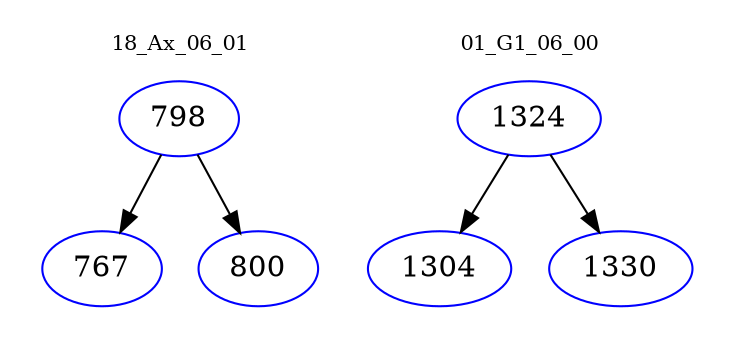 digraph{
subgraph cluster_0 {
color = white
label = "18_Ax_06_01";
fontsize=10;
T0_798 [label="798", color="blue"]
T0_798 -> T0_767 [color="black"]
T0_767 [label="767", color="blue"]
T0_798 -> T0_800 [color="black"]
T0_800 [label="800", color="blue"]
}
subgraph cluster_1 {
color = white
label = "01_G1_06_00";
fontsize=10;
T1_1324 [label="1324", color="blue"]
T1_1324 -> T1_1304 [color="black"]
T1_1304 [label="1304", color="blue"]
T1_1324 -> T1_1330 [color="black"]
T1_1330 [label="1330", color="blue"]
}
}
